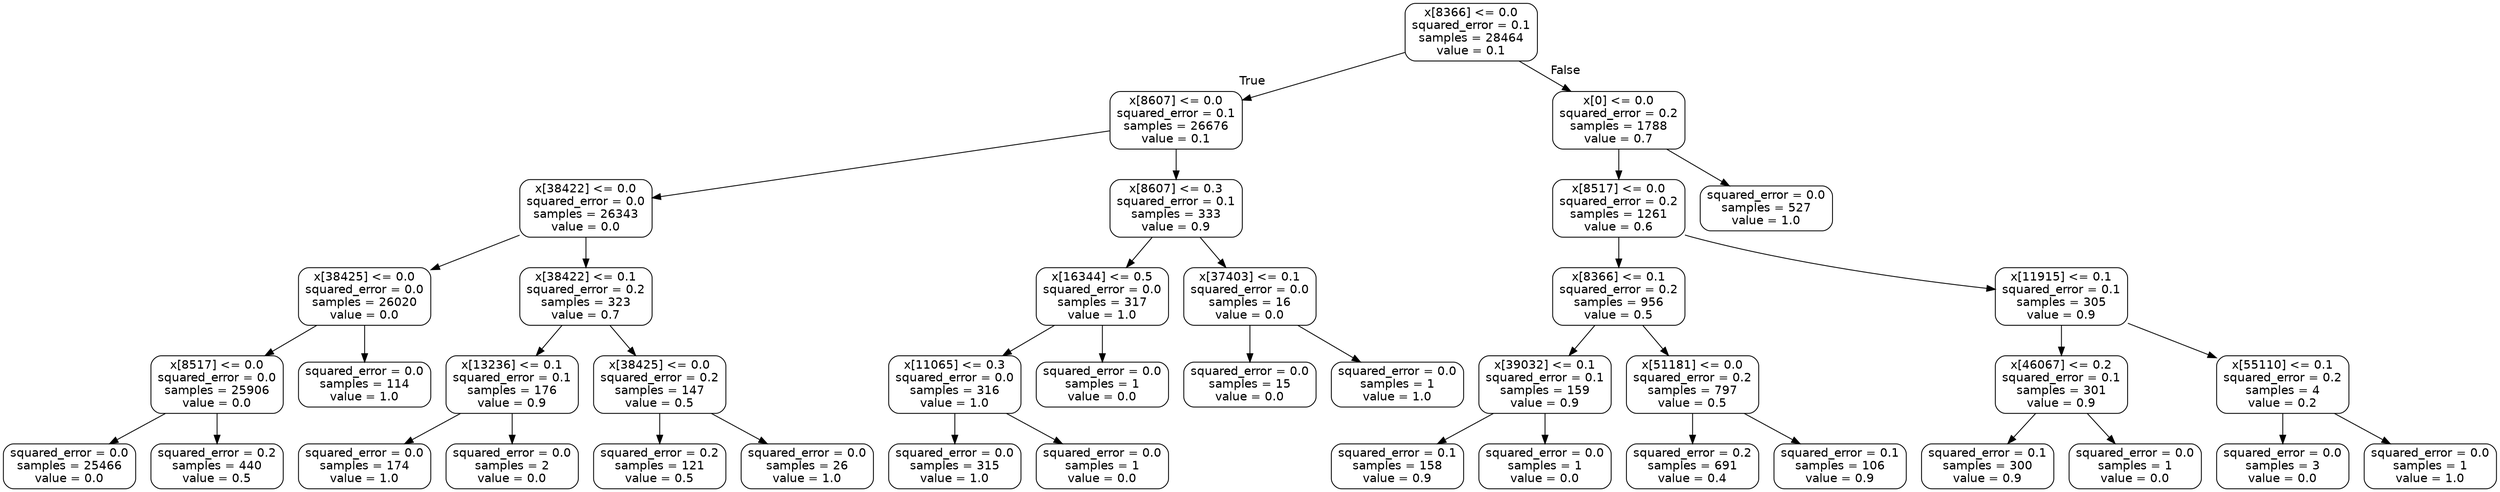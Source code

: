 digraph Tree {
node [shape=box, style="rounded", color="black", fontname="helvetica"] ;
edge [fontname="helvetica"] ;
0 [label="x[8366] <= 0.0\nsquared_error = 0.1\nsamples = 28464\nvalue = 0.1"] ;
1 [label="x[8607] <= 0.0\nsquared_error = 0.1\nsamples = 26676\nvalue = 0.1"] ;
0 -> 1 [labeldistance=2.5, labelangle=45, headlabel="True"] ;
2 [label="x[38422] <= 0.0\nsquared_error = 0.0\nsamples = 26343\nvalue = 0.0"] ;
1 -> 2 ;
3 [label="x[38425] <= 0.0\nsquared_error = 0.0\nsamples = 26020\nvalue = 0.0"] ;
2 -> 3 ;
4 [label="x[8517] <= 0.0\nsquared_error = 0.0\nsamples = 25906\nvalue = 0.0"] ;
3 -> 4 ;
5 [label="squared_error = 0.0\nsamples = 25466\nvalue = 0.0"] ;
4 -> 5 ;
6 [label="squared_error = 0.2\nsamples = 440\nvalue = 0.5"] ;
4 -> 6 ;
7 [label="squared_error = 0.0\nsamples = 114\nvalue = 1.0"] ;
3 -> 7 ;
8 [label="x[38422] <= 0.1\nsquared_error = 0.2\nsamples = 323\nvalue = 0.7"] ;
2 -> 8 ;
9 [label="x[13236] <= 0.1\nsquared_error = 0.1\nsamples = 176\nvalue = 0.9"] ;
8 -> 9 ;
10 [label="squared_error = 0.0\nsamples = 174\nvalue = 1.0"] ;
9 -> 10 ;
11 [label="squared_error = 0.0\nsamples = 2\nvalue = 0.0"] ;
9 -> 11 ;
12 [label="x[38425] <= 0.0\nsquared_error = 0.2\nsamples = 147\nvalue = 0.5"] ;
8 -> 12 ;
13 [label="squared_error = 0.2\nsamples = 121\nvalue = 0.5"] ;
12 -> 13 ;
14 [label="squared_error = 0.0\nsamples = 26\nvalue = 1.0"] ;
12 -> 14 ;
15 [label="x[8607] <= 0.3\nsquared_error = 0.1\nsamples = 333\nvalue = 0.9"] ;
1 -> 15 ;
16 [label="x[16344] <= 0.5\nsquared_error = 0.0\nsamples = 317\nvalue = 1.0"] ;
15 -> 16 ;
17 [label="x[11065] <= 0.3\nsquared_error = 0.0\nsamples = 316\nvalue = 1.0"] ;
16 -> 17 ;
18 [label="squared_error = 0.0\nsamples = 315\nvalue = 1.0"] ;
17 -> 18 ;
19 [label="squared_error = 0.0\nsamples = 1\nvalue = 0.0"] ;
17 -> 19 ;
20 [label="squared_error = 0.0\nsamples = 1\nvalue = 0.0"] ;
16 -> 20 ;
21 [label="x[37403] <= 0.1\nsquared_error = 0.0\nsamples = 16\nvalue = 0.0"] ;
15 -> 21 ;
22 [label="squared_error = 0.0\nsamples = 15\nvalue = 0.0"] ;
21 -> 22 ;
23 [label="squared_error = 0.0\nsamples = 1\nvalue = 1.0"] ;
21 -> 23 ;
24 [label="x[0] <= 0.0\nsquared_error = 0.2\nsamples = 1788\nvalue = 0.7"] ;
0 -> 24 [labeldistance=2.5, labelangle=-45, headlabel="False"] ;
25 [label="x[8517] <= 0.0\nsquared_error = 0.2\nsamples = 1261\nvalue = 0.6"] ;
24 -> 25 ;
26 [label="x[8366] <= 0.1\nsquared_error = 0.2\nsamples = 956\nvalue = 0.5"] ;
25 -> 26 ;
27 [label="x[39032] <= 0.1\nsquared_error = 0.1\nsamples = 159\nvalue = 0.9"] ;
26 -> 27 ;
28 [label="squared_error = 0.1\nsamples = 158\nvalue = 0.9"] ;
27 -> 28 ;
29 [label="squared_error = 0.0\nsamples = 1\nvalue = 0.0"] ;
27 -> 29 ;
30 [label="x[51181] <= 0.0\nsquared_error = 0.2\nsamples = 797\nvalue = 0.5"] ;
26 -> 30 ;
31 [label="squared_error = 0.2\nsamples = 691\nvalue = 0.4"] ;
30 -> 31 ;
32 [label="squared_error = 0.1\nsamples = 106\nvalue = 0.9"] ;
30 -> 32 ;
33 [label="x[11915] <= 0.1\nsquared_error = 0.1\nsamples = 305\nvalue = 0.9"] ;
25 -> 33 ;
34 [label="x[46067] <= 0.2\nsquared_error = 0.1\nsamples = 301\nvalue = 0.9"] ;
33 -> 34 ;
35 [label="squared_error = 0.1\nsamples = 300\nvalue = 0.9"] ;
34 -> 35 ;
36 [label="squared_error = 0.0\nsamples = 1\nvalue = 0.0"] ;
34 -> 36 ;
37 [label="x[55110] <= 0.1\nsquared_error = 0.2\nsamples = 4\nvalue = 0.2"] ;
33 -> 37 ;
38 [label="squared_error = 0.0\nsamples = 3\nvalue = 0.0"] ;
37 -> 38 ;
39 [label="squared_error = 0.0\nsamples = 1\nvalue = 1.0"] ;
37 -> 39 ;
40 [label="squared_error = 0.0\nsamples = 527\nvalue = 1.0"] ;
24 -> 40 ;
}